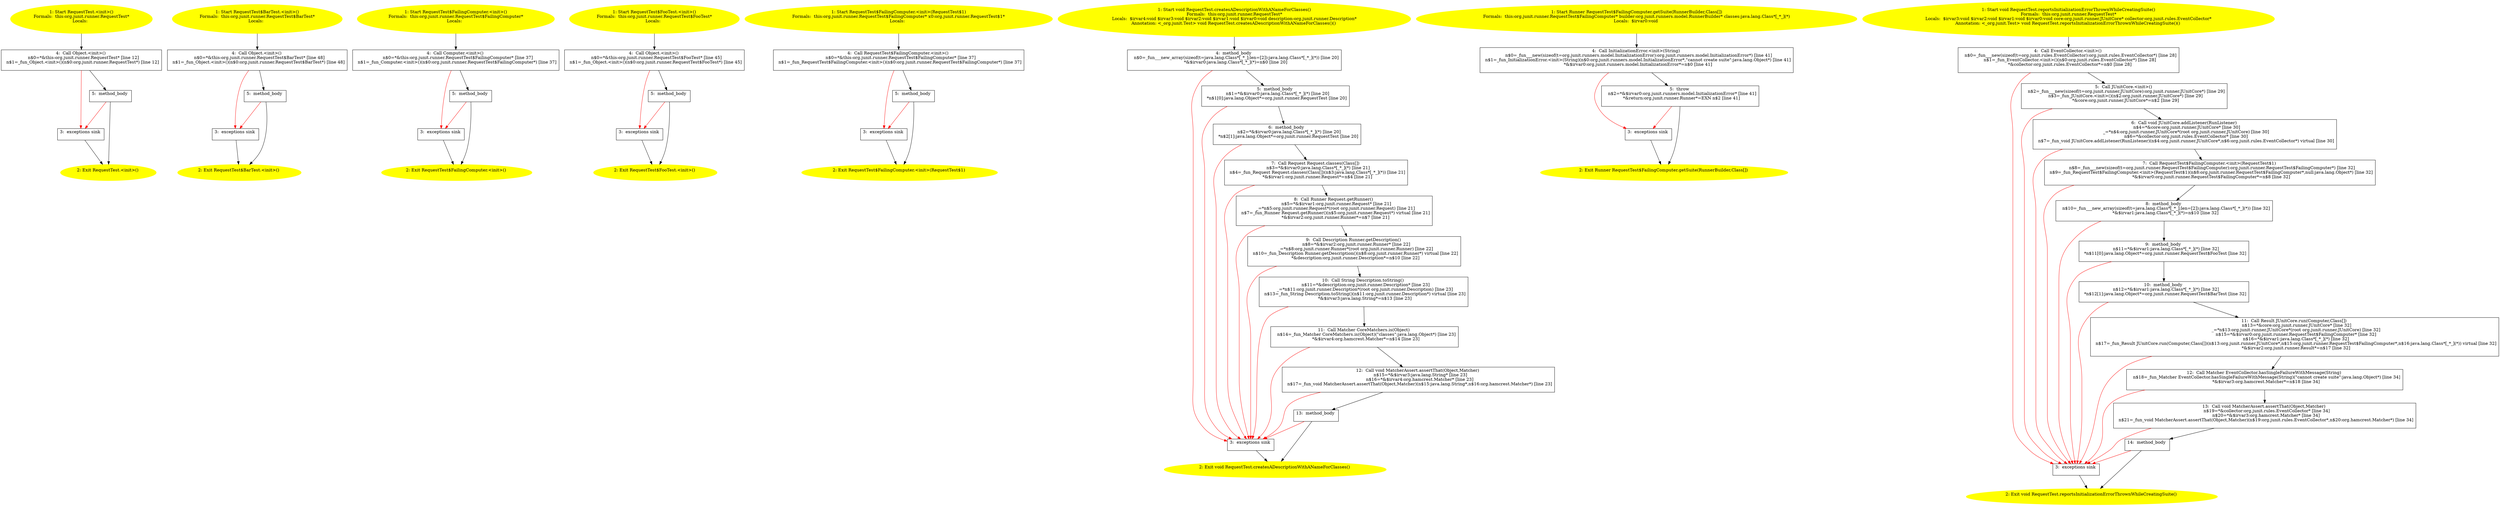 /* @generated */
digraph cfg {
"org.junit.runner.RequestTest.<init>().21ab30c5574d261175be6ecfb6439cbe_1" [label="1: Start RequestTest.<init>()\nFormals:  this:org.junit.runner.RequestTest*\nLocals:  \n  " color=yellow style=filled]
	

	 "org.junit.runner.RequestTest.<init>().21ab30c5574d261175be6ecfb6439cbe_1" -> "org.junit.runner.RequestTest.<init>().21ab30c5574d261175be6ecfb6439cbe_4" ;
"org.junit.runner.RequestTest.<init>().21ab30c5574d261175be6ecfb6439cbe_2" [label="2: Exit RequestTest.<init>() \n  " color=yellow style=filled]
	

"org.junit.runner.RequestTest.<init>().21ab30c5574d261175be6ecfb6439cbe_3" [label="3:  exceptions sink \n  " shape="box"]
	

	 "org.junit.runner.RequestTest.<init>().21ab30c5574d261175be6ecfb6439cbe_3" -> "org.junit.runner.RequestTest.<init>().21ab30c5574d261175be6ecfb6439cbe_2" ;
"org.junit.runner.RequestTest.<init>().21ab30c5574d261175be6ecfb6439cbe_4" [label="4:  Call Object.<init>() \n   n$0=*&this:org.junit.runner.RequestTest* [line 12]\n  n$1=_fun_Object.<init>()(n$0:org.junit.runner.RequestTest*) [line 12]\n " shape="box"]
	

	 "org.junit.runner.RequestTest.<init>().21ab30c5574d261175be6ecfb6439cbe_4" -> "org.junit.runner.RequestTest.<init>().21ab30c5574d261175be6ecfb6439cbe_5" ;
	 "org.junit.runner.RequestTest.<init>().21ab30c5574d261175be6ecfb6439cbe_4" -> "org.junit.runner.RequestTest.<init>().21ab30c5574d261175be6ecfb6439cbe_3" [color="red" ];
"org.junit.runner.RequestTest.<init>().21ab30c5574d261175be6ecfb6439cbe_5" [label="5:  method_body \n  " shape="box"]
	

	 "org.junit.runner.RequestTest.<init>().21ab30c5574d261175be6ecfb6439cbe_5" -> "org.junit.runner.RequestTest.<init>().21ab30c5574d261175be6ecfb6439cbe_2" ;
	 "org.junit.runner.RequestTest.<init>().21ab30c5574d261175be6ecfb6439cbe_5" -> "org.junit.runner.RequestTest.<init>().21ab30c5574d261175be6ecfb6439cbe_3" [color="red" ];
"org.junit.runner.RequestTest$BarTest.<init>().45fd7ce168c7093cc988aeb04282bd66_1" [label="1: Start RequestTest$BarTest.<init>()\nFormals:  this:org.junit.runner.RequestTest$BarTest*\nLocals:  \n  " color=yellow style=filled]
	

	 "org.junit.runner.RequestTest$BarTest.<init>().45fd7ce168c7093cc988aeb04282bd66_1" -> "org.junit.runner.RequestTest$BarTest.<init>().45fd7ce168c7093cc988aeb04282bd66_4" ;
"org.junit.runner.RequestTest$BarTest.<init>().45fd7ce168c7093cc988aeb04282bd66_2" [label="2: Exit RequestTest$BarTest.<init>() \n  " color=yellow style=filled]
	

"org.junit.runner.RequestTest$BarTest.<init>().45fd7ce168c7093cc988aeb04282bd66_3" [label="3:  exceptions sink \n  " shape="box"]
	

	 "org.junit.runner.RequestTest$BarTest.<init>().45fd7ce168c7093cc988aeb04282bd66_3" -> "org.junit.runner.RequestTest$BarTest.<init>().45fd7ce168c7093cc988aeb04282bd66_2" ;
"org.junit.runner.RequestTest$BarTest.<init>().45fd7ce168c7093cc988aeb04282bd66_4" [label="4:  Call Object.<init>() \n   n$0=*&this:org.junit.runner.RequestTest$BarTest* [line 48]\n  n$1=_fun_Object.<init>()(n$0:org.junit.runner.RequestTest$BarTest*) [line 48]\n " shape="box"]
	

	 "org.junit.runner.RequestTest$BarTest.<init>().45fd7ce168c7093cc988aeb04282bd66_4" -> "org.junit.runner.RequestTest$BarTest.<init>().45fd7ce168c7093cc988aeb04282bd66_5" ;
	 "org.junit.runner.RequestTest$BarTest.<init>().45fd7ce168c7093cc988aeb04282bd66_4" -> "org.junit.runner.RequestTest$BarTest.<init>().45fd7ce168c7093cc988aeb04282bd66_3" [color="red" ];
"org.junit.runner.RequestTest$BarTest.<init>().45fd7ce168c7093cc988aeb04282bd66_5" [label="5:  method_body \n  " shape="box"]
	

	 "org.junit.runner.RequestTest$BarTest.<init>().45fd7ce168c7093cc988aeb04282bd66_5" -> "org.junit.runner.RequestTest$BarTest.<init>().45fd7ce168c7093cc988aeb04282bd66_2" ;
	 "org.junit.runner.RequestTest$BarTest.<init>().45fd7ce168c7093cc988aeb04282bd66_5" -> "org.junit.runner.RequestTest$BarTest.<init>().45fd7ce168c7093cc988aeb04282bd66_3" [color="red" ];
"org.junit.runner.RequestTest$FailingComputer.<init>().33ae9e4fc6982b2860ac89d5f79e9faa_1" [label="1: Start RequestTest$FailingComputer.<init>()\nFormals:  this:org.junit.runner.RequestTest$FailingComputer*\nLocals:  \n  " color=yellow style=filled]
	

	 "org.junit.runner.RequestTest$FailingComputer.<init>().33ae9e4fc6982b2860ac89d5f79e9faa_1" -> "org.junit.runner.RequestTest$FailingComputer.<init>().33ae9e4fc6982b2860ac89d5f79e9faa_4" ;
"org.junit.runner.RequestTest$FailingComputer.<init>().33ae9e4fc6982b2860ac89d5f79e9faa_2" [label="2: Exit RequestTest$FailingComputer.<init>() \n  " color=yellow style=filled]
	

"org.junit.runner.RequestTest$FailingComputer.<init>().33ae9e4fc6982b2860ac89d5f79e9faa_3" [label="3:  exceptions sink \n  " shape="box"]
	

	 "org.junit.runner.RequestTest$FailingComputer.<init>().33ae9e4fc6982b2860ac89d5f79e9faa_3" -> "org.junit.runner.RequestTest$FailingComputer.<init>().33ae9e4fc6982b2860ac89d5f79e9faa_2" ;
"org.junit.runner.RequestTest$FailingComputer.<init>().33ae9e4fc6982b2860ac89d5f79e9faa_4" [label="4:  Call Computer.<init>() \n   n$0=*&this:org.junit.runner.RequestTest$FailingComputer* [line 37]\n  n$1=_fun_Computer.<init>()(n$0:org.junit.runner.RequestTest$FailingComputer*) [line 37]\n " shape="box"]
	

	 "org.junit.runner.RequestTest$FailingComputer.<init>().33ae9e4fc6982b2860ac89d5f79e9faa_4" -> "org.junit.runner.RequestTest$FailingComputer.<init>().33ae9e4fc6982b2860ac89d5f79e9faa_5" ;
	 "org.junit.runner.RequestTest$FailingComputer.<init>().33ae9e4fc6982b2860ac89d5f79e9faa_4" -> "org.junit.runner.RequestTest$FailingComputer.<init>().33ae9e4fc6982b2860ac89d5f79e9faa_3" [color="red" ];
"org.junit.runner.RequestTest$FailingComputer.<init>().33ae9e4fc6982b2860ac89d5f79e9faa_5" [label="5:  method_body \n  " shape="box"]
	

	 "org.junit.runner.RequestTest$FailingComputer.<init>().33ae9e4fc6982b2860ac89d5f79e9faa_5" -> "org.junit.runner.RequestTest$FailingComputer.<init>().33ae9e4fc6982b2860ac89d5f79e9faa_2" ;
	 "org.junit.runner.RequestTest$FailingComputer.<init>().33ae9e4fc6982b2860ac89d5f79e9faa_5" -> "org.junit.runner.RequestTest$FailingComputer.<init>().33ae9e4fc6982b2860ac89d5f79e9faa_3" [color="red" ];
"org.junit.runner.RequestTest$FooTest.<init>().15e042d5a32e45597ed57b12c9dc5470_1" [label="1: Start RequestTest$FooTest.<init>()\nFormals:  this:org.junit.runner.RequestTest$FooTest*\nLocals:  \n  " color=yellow style=filled]
	

	 "org.junit.runner.RequestTest$FooTest.<init>().15e042d5a32e45597ed57b12c9dc5470_1" -> "org.junit.runner.RequestTest$FooTest.<init>().15e042d5a32e45597ed57b12c9dc5470_4" ;
"org.junit.runner.RequestTest$FooTest.<init>().15e042d5a32e45597ed57b12c9dc5470_2" [label="2: Exit RequestTest$FooTest.<init>() \n  " color=yellow style=filled]
	

"org.junit.runner.RequestTest$FooTest.<init>().15e042d5a32e45597ed57b12c9dc5470_3" [label="3:  exceptions sink \n  " shape="box"]
	

	 "org.junit.runner.RequestTest$FooTest.<init>().15e042d5a32e45597ed57b12c9dc5470_3" -> "org.junit.runner.RequestTest$FooTest.<init>().15e042d5a32e45597ed57b12c9dc5470_2" ;
"org.junit.runner.RequestTest$FooTest.<init>().15e042d5a32e45597ed57b12c9dc5470_4" [label="4:  Call Object.<init>() \n   n$0=*&this:org.junit.runner.RequestTest$FooTest* [line 45]\n  n$1=_fun_Object.<init>()(n$0:org.junit.runner.RequestTest$FooTest*) [line 45]\n " shape="box"]
	

	 "org.junit.runner.RequestTest$FooTest.<init>().15e042d5a32e45597ed57b12c9dc5470_4" -> "org.junit.runner.RequestTest$FooTest.<init>().15e042d5a32e45597ed57b12c9dc5470_5" ;
	 "org.junit.runner.RequestTest$FooTest.<init>().15e042d5a32e45597ed57b12c9dc5470_4" -> "org.junit.runner.RequestTest$FooTest.<init>().15e042d5a32e45597ed57b12c9dc5470_3" [color="red" ];
"org.junit.runner.RequestTest$FooTest.<init>().15e042d5a32e45597ed57b12c9dc5470_5" [label="5:  method_body \n  " shape="box"]
	

	 "org.junit.runner.RequestTest$FooTest.<init>().15e042d5a32e45597ed57b12c9dc5470_5" -> "org.junit.runner.RequestTest$FooTest.<init>().15e042d5a32e45597ed57b12c9dc5470_2" ;
	 "org.junit.runner.RequestTest$FooTest.<init>().15e042d5a32e45597ed57b12c9dc5470_5" -> "org.junit.runner.RequestTest$FooTest.<init>().15e042d5a32e45597ed57b12c9dc5470_3" [color="red" ];
"org.junit.runner.RequestTest$FailingComputer.<init>(org.junit.runner.RequestTest$1).10d68e28b90e9caeb2f589ca53d341cb_1" [label="1: Start RequestTest$FailingComputer.<init>(RequestTest$1)\nFormals:  this:org.junit.runner.RequestTest$FailingComputer* x0:org.junit.runner.RequestTest$1*\nLocals:  \n  " color=yellow style=filled]
	

	 "org.junit.runner.RequestTest$FailingComputer.<init>(org.junit.runner.RequestTest$1).10d68e28b90e9caeb2f589ca53d341cb_1" -> "org.junit.runner.RequestTest$FailingComputer.<init>(org.junit.runner.RequestTest$1).10d68e28b90e9caeb2f589ca53d341cb_4" ;
"org.junit.runner.RequestTest$FailingComputer.<init>(org.junit.runner.RequestTest$1).10d68e28b90e9caeb2f589ca53d341cb_2" [label="2: Exit RequestTest$FailingComputer.<init>(RequestTest$1) \n  " color=yellow style=filled]
	

"org.junit.runner.RequestTest$FailingComputer.<init>(org.junit.runner.RequestTest$1).10d68e28b90e9caeb2f589ca53d341cb_3" [label="3:  exceptions sink \n  " shape="box"]
	

	 "org.junit.runner.RequestTest$FailingComputer.<init>(org.junit.runner.RequestTest$1).10d68e28b90e9caeb2f589ca53d341cb_3" -> "org.junit.runner.RequestTest$FailingComputer.<init>(org.junit.runner.RequestTest$1).10d68e28b90e9caeb2f589ca53d341cb_2" ;
"org.junit.runner.RequestTest$FailingComputer.<init>(org.junit.runner.RequestTest$1).10d68e28b90e9caeb2f589ca53d341cb_4" [label="4:  Call RequestTest$FailingComputer.<init>() \n   n$0=*&this:org.junit.runner.RequestTest$FailingComputer* [line 37]\n  n$1=_fun_RequestTest$FailingComputer.<init>()(n$0:org.junit.runner.RequestTest$FailingComputer*) [line 37]\n " shape="box"]
	

	 "org.junit.runner.RequestTest$FailingComputer.<init>(org.junit.runner.RequestTest$1).10d68e28b90e9caeb2f589ca53d341cb_4" -> "org.junit.runner.RequestTest$FailingComputer.<init>(org.junit.runner.RequestTest$1).10d68e28b90e9caeb2f589ca53d341cb_5" ;
	 "org.junit.runner.RequestTest$FailingComputer.<init>(org.junit.runner.RequestTest$1).10d68e28b90e9caeb2f589ca53d341cb_4" -> "org.junit.runner.RequestTest$FailingComputer.<init>(org.junit.runner.RequestTest$1).10d68e28b90e9caeb2f589ca53d341cb_3" [color="red" ];
"org.junit.runner.RequestTest$FailingComputer.<init>(org.junit.runner.RequestTest$1).10d68e28b90e9caeb2f589ca53d341cb_5" [label="5:  method_body \n  " shape="box"]
	

	 "org.junit.runner.RequestTest$FailingComputer.<init>(org.junit.runner.RequestTest$1).10d68e28b90e9caeb2f589ca53d341cb_5" -> "org.junit.runner.RequestTest$FailingComputer.<init>(org.junit.runner.RequestTest$1).10d68e28b90e9caeb2f589ca53d341cb_2" ;
	 "org.junit.runner.RequestTest$FailingComputer.<init>(org.junit.runner.RequestTest$1).10d68e28b90e9caeb2f589ca53d341cb_5" -> "org.junit.runner.RequestTest$FailingComputer.<init>(org.junit.runner.RequestTest$1).10d68e28b90e9caeb2f589ca53d341cb_3" [color="red" ];
"org.junit.runner.RequestTest.createsADescriptionWithANameForClasses():void.e3994c2b65a0fd8f9523407d241053b9_1" [label="1: Start void RequestTest.createsADescriptionWithANameForClasses()\nFormals:  this:org.junit.runner.RequestTest*\nLocals:  $irvar4:void $irvar3:void $irvar2:void $irvar1:void $irvar0:void description:org.junit.runner.Description*\nAnnotation: <_org.junit.Test> void RequestTest.createsADescriptionWithANameForClasses()() \n  " color=yellow style=filled]
	

	 "org.junit.runner.RequestTest.createsADescriptionWithANameForClasses():void.e3994c2b65a0fd8f9523407d241053b9_1" -> "org.junit.runner.RequestTest.createsADescriptionWithANameForClasses():void.e3994c2b65a0fd8f9523407d241053b9_4" ;
"org.junit.runner.RequestTest.createsADescriptionWithANameForClasses():void.e3994c2b65a0fd8f9523407d241053b9_2" [label="2: Exit void RequestTest.createsADescriptionWithANameForClasses() \n  " color=yellow style=filled]
	

"org.junit.runner.RequestTest.createsADescriptionWithANameForClasses():void.e3994c2b65a0fd8f9523407d241053b9_3" [label="3:  exceptions sink \n  " shape="box"]
	

	 "org.junit.runner.RequestTest.createsADescriptionWithANameForClasses():void.e3994c2b65a0fd8f9523407d241053b9_3" -> "org.junit.runner.RequestTest.createsADescriptionWithANameForClasses():void.e3994c2b65a0fd8f9523407d241053b9_2" ;
"org.junit.runner.RequestTest.createsADescriptionWithANameForClasses():void.e3994c2b65a0fd8f9523407d241053b9_4" [label="4:  method_body \n   n$0=_fun___new_array(sizeof(t=java.lang.Class*[_*_];len=[2]):java.lang.Class*[_*_](*)) [line 20]\n  *&$irvar0:java.lang.Class*[_*_](*)=n$0 [line 20]\n " shape="box"]
	

	 "org.junit.runner.RequestTest.createsADescriptionWithANameForClasses():void.e3994c2b65a0fd8f9523407d241053b9_4" -> "org.junit.runner.RequestTest.createsADescriptionWithANameForClasses():void.e3994c2b65a0fd8f9523407d241053b9_5" ;
	 "org.junit.runner.RequestTest.createsADescriptionWithANameForClasses():void.e3994c2b65a0fd8f9523407d241053b9_4" -> "org.junit.runner.RequestTest.createsADescriptionWithANameForClasses():void.e3994c2b65a0fd8f9523407d241053b9_3" [color="red" ];
"org.junit.runner.RequestTest.createsADescriptionWithANameForClasses():void.e3994c2b65a0fd8f9523407d241053b9_5" [label="5:  method_body \n   n$1=*&$irvar0:java.lang.Class*[_*_](*) [line 20]\n  *n$1[0]:java.lang.Object*=org.junit.runner.RequestTest [line 20]\n " shape="box"]
	

	 "org.junit.runner.RequestTest.createsADescriptionWithANameForClasses():void.e3994c2b65a0fd8f9523407d241053b9_5" -> "org.junit.runner.RequestTest.createsADescriptionWithANameForClasses():void.e3994c2b65a0fd8f9523407d241053b9_6" ;
	 "org.junit.runner.RequestTest.createsADescriptionWithANameForClasses():void.e3994c2b65a0fd8f9523407d241053b9_5" -> "org.junit.runner.RequestTest.createsADescriptionWithANameForClasses():void.e3994c2b65a0fd8f9523407d241053b9_3" [color="red" ];
"org.junit.runner.RequestTest.createsADescriptionWithANameForClasses():void.e3994c2b65a0fd8f9523407d241053b9_6" [label="6:  method_body \n   n$2=*&$irvar0:java.lang.Class*[_*_](*) [line 20]\n  *n$2[1]:java.lang.Object*=org.junit.runner.RequestTest [line 20]\n " shape="box"]
	

	 "org.junit.runner.RequestTest.createsADescriptionWithANameForClasses():void.e3994c2b65a0fd8f9523407d241053b9_6" -> "org.junit.runner.RequestTest.createsADescriptionWithANameForClasses():void.e3994c2b65a0fd8f9523407d241053b9_7" ;
	 "org.junit.runner.RequestTest.createsADescriptionWithANameForClasses():void.e3994c2b65a0fd8f9523407d241053b9_6" -> "org.junit.runner.RequestTest.createsADescriptionWithANameForClasses():void.e3994c2b65a0fd8f9523407d241053b9_3" [color="red" ];
"org.junit.runner.RequestTest.createsADescriptionWithANameForClasses():void.e3994c2b65a0fd8f9523407d241053b9_7" [label="7:  Call Request Request.classes(Class[]) \n   n$3=*&$irvar0:java.lang.Class*[_*_](*) [line 21]\n  n$4=_fun_Request Request.classes(Class[])(n$3:java.lang.Class*[_*_](*)) [line 21]\n  *&$irvar1:org.junit.runner.Request*=n$4 [line 21]\n " shape="box"]
	

	 "org.junit.runner.RequestTest.createsADescriptionWithANameForClasses():void.e3994c2b65a0fd8f9523407d241053b9_7" -> "org.junit.runner.RequestTest.createsADescriptionWithANameForClasses():void.e3994c2b65a0fd8f9523407d241053b9_8" ;
	 "org.junit.runner.RequestTest.createsADescriptionWithANameForClasses():void.e3994c2b65a0fd8f9523407d241053b9_7" -> "org.junit.runner.RequestTest.createsADescriptionWithANameForClasses():void.e3994c2b65a0fd8f9523407d241053b9_3" [color="red" ];
"org.junit.runner.RequestTest.createsADescriptionWithANameForClasses():void.e3994c2b65a0fd8f9523407d241053b9_8" [label="8:  Call Runner Request.getRunner() \n   n$5=*&$irvar1:org.junit.runner.Request* [line 21]\n  _=*n$5:org.junit.runner.Request*(root org.junit.runner.Request) [line 21]\n  n$7=_fun_Runner Request.getRunner()(n$5:org.junit.runner.Request*) virtual [line 21]\n  *&$irvar2:org.junit.runner.Runner*=n$7 [line 21]\n " shape="box"]
	

	 "org.junit.runner.RequestTest.createsADescriptionWithANameForClasses():void.e3994c2b65a0fd8f9523407d241053b9_8" -> "org.junit.runner.RequestTest.createsADescriptionWithANameForClasses():void.e3994c2b65a0fd8f9523407d241053b9_9" ;
	 "org.junit.runner.RequestTest.createsADescriptionWithANameForClasses():void.e3994c2b65a0fd8f9523407d241053b9_8" -> "org.junit.runner.RequestTest.createsADescriptionWithANameForClasses():void.e3994c2b65a0fd8f9523407d241053b9_3" [color="red" ];
"org.junit.runner.RequestTest.createsADescriptionWithANameForClasses():void.e3994c2b65a0fd8f9523407d241053b9_9" [label="9:  Call Description Runner.getDescription() \n   n$8=*&$irvar2:org.junit.runner.Runner* [line 22]\n  _=*n$8:org.junit.runner.Runner*(root org.junit.runner.Runner) [line 22]\n  n$10=_fun_Description Runner.getDescription()(n$8:org.junit.runner.Runner*) virtual [line 22]\n  *&description:org.junit.runner.Description*=n$10 [line 22]\n " shape="box"]
	

	 "org.junit.runner.RequestTest.createsADescriptionWithANameForClasses():void.e3994c2b65a0fd8f9523407d241053b9_9" -> "org.junit.runner.RequestTest.createsADescriptionWithANameForClasses():void.e3994c2b65a0fd8f9523407d241053b9_10" ;
	 "org.junit.runner.RequestTest.createsADescriptionWithANameForClasses():void.e3994c2b65a0fd8f9523407d241053b9_9" -> "org.junit.runner.RequestTest.createsADescriptionWithANameForClasses():void.e3994c2b65a0fd8f9523407d241053b9_3" [color="red" ];
"org.junit.runner.RequestTest.createsADescriptionWithANameForClasses():void.e3994c2b65a0fd8f9523407d241053b9_10" [label="10:  Call String Description.toString() \n   n$11=*&description:org.junit.runner.Description* [line 23]\n  _=*n$11:org.junit.runner.Description*(root org.junit.runner.Description) [line 23]\n  n$13=_fun_String Description.toString()(n$11:org.junit.runner.Description*) virtual [line 23]\n  *&$irvar3:java.lang.String*=n$13 [line 23]\n " shape="box"]
	

	 "org.junit.runner.RequestTest.createsADescriptionWithANameForClasses():void.e3994c2b65a0fd8f9523407d241053b9_10" -> "org.junit.runner.RequestTest.createsADescriptionWithANameForClasses():void.e3994c2b65a0fd8f9523407d241053b9_11" ;
	 "org.junit.runner.RequestTest.createsADescriptionWithANameForClasses():void.e3994c2b65a0fd8f9523407d241053b9_10" -> "org.junit.runner.RequestTest.createsADescriptionWithANameForClasses():void.e3994c2b65a0fd8f9523407d241053b9_3" [color="red" ];
"org.junit.runner.RequestTest.createsADescriptionWithANameForClasses():void.e3994c2b65a0fd8f9523407d241053b9_11" [label="11:  Call Matcher CoreMatchers.is(Object) \n   n$14=_fun_Matcher CoreMatchers.is(Object)(\"classes\":java.lang.Object*) [line 23]\n  *&$irvar4:org.hamcrest.Matcher*=n$14 [line 23]\n " shape="box"]
	

	 "org.junit.runner.RequestTest.createsADescriptionWithANameForClasses():void.e3994c2b65a0fd8f9523407d241053b9_11" -> "org.junit.runner.RequestTest.createsADescriptionWithANameForClasses():void.e3994c2b65a0fd8f9523407d241053b9_12" ;
	 "org.junit.runner.RequestTest.createsADescriptionWithANameForClasses():void.e3994c2b65a0fd8f9523407d241053b9_11" -> "org.junit.runner.RequestTest.createsADescriptionWithANameForClasses():void.e3994c2b65a0fd8f9523407d241053b9_3" [color="red" ];
"org.junit.runner.RequestTest.createsADescriptionWithANameForClasses():void.e3994c2b65a0fd8f9523407d241053b9_12" [label="12:  Call void MatcherAssert.assertThat(Object,Matcher) \n   n$15=*&$irvar3:java.lang.String* [line 23]\n  n$16=*&$irvar4:org.hamcrest.Matcher* [line 23]\n  n$17=_fun_void MatcherAssert.assertThat(Object,Matcher)(n$15:java.lang.String*,n$16:org.hamcrest.Matcher*) [line 23]\n " shape="box"]
	

	 "org.junit.runner.RequestTest.createsADescriptionWithANameForClasses():void.e3994c2b65a0fd8f9523407d241053b9_12" -> "org.junit.runner.RequestTest.createsADescriptionWithANameForClasses():void.e3994c2b65a0fd8f9523407d241053b9_13" ;
	 "org.junit.runner.RequestTest.createsADescriptionWithANameForClasses():void.e3994c2b65a0fd8f9523407d241053b9_12" -> "org.junit.runner.RequestTest.createsADescriptionWithANameForClasses():void.e3994c2b65a0fd8f9523407d241053b9_3" [color="red" ];
"org.junit.runner.RequestTest.createsADescriptionWithANameForClasses():void.e3994c2b65a0fd8f9523407d241053b9_13" [label="13:  method_body \n  " shape="box"]
	

	 "org.junit.runner.RequestTest.createsADescriptionWithANameForClasses():void.e3994c2b65a0fd8f9523407d241053b9_13" -> "org.junit.runner.RequestTest.createsADescriptionWithANameForClasses():void.e3994c2b65a0fd8f9523407d241053b9_2" ;
	 "org.junit.runner.RequestTest.createsADescriptionWithANameForClasses():void.e3994c2b65a0fd8f9523407d241053b9_13" -> "org.junit.runner.RequestTest.createsADescriptionWithANameForClasses():void.e3994c2b65a0fd8f9523407d241053b9_3" [color="red" ];
"org.junit.runner.RequestTest$FailingComputer.getSuite(org.junit.runners.model.RunnerBuilder,java.lan.f67eaeaa634cef27527c3b89a41fae3c_1" [label="1: Start Runner RequestTest$FailingComputer.getSuite(RunnerBuilder,Class[])\nFormals:  this:org.junit.runner.RequestTest$FailingComputer* builder:org.junit.runners.model.RunnerBuilder* classes:java.lang.Class*[_*_](*)\nLocals:  $irvar0:void \n  " color=yellow style=filled]
	

	 "org.junit.runner.RequestTest$FailingComputer.getSuite(org.junit.runners.model.RunnerBuilder,java.lan.f67eaeaa634cef27527c3b89a41fae3c_1" -> "org.junit.runner.RequestTest$FailingComputer.getSuite(org.junit.runners.model.RunnerBuilder,java.lan.f67eaeaa634cef27527c3b89a41fae3c_4" ;
"org.junit.runner.RequestTest$FailingComputer.getSuite(org.junit.runners.model.RunnerBuilder,java.lan.f67eaeaa634cef27527c3b89a41fae3c_2" [label="2: Exit Runner RequestTest$FailingComputer.getSuite(RunnerBuilder,Class[]) \n  " color=yellow style=filled]
	

"org.junit.runner.RequestTest$FailingComputer.getSuite(org.junit.runners.model.RunnerBuilder,java.lan.f67eaeaa634cef27527c3b89a41fae3c_3" [label="3:  exceptions sink \n  " shape="box"]
	

	 "org.junit.runner.RequestTest$FailingComputer.getSuite(org.junit.runners.model.RunnerBuilder,java.lan.f67eaeaa634cef27527c3b89a41fae3c_3" -> "org.junit.runner.RequestTest$FailingComputer.getSuite(org.junit.runners.model.RunnerBuilder,java.lan.f67eaeaa634cef27527c3b89a41fae3c_2" ;
"org.junit.runner.RequestTest$FailingComputer.getSuite(org.junit.runners.model.RunnerBuilder,java.lan.f67eaeaa634cef27527c3b89a41fae3c_4" [label="4:  Call InitializationError.<init>(String) \n   n$0=_fun___new(sizeof(t=org.junit.runners.model.InitializationError):org.junit.runners.model.InitializationError*) [line 41]\n  n$1=_fun_InitializationError.<init>(String)(n$0:org.junit.runners.model.InitializationError*,\"cannot create suite\":java.lang.Object*) [line 41]\n  *&$irvar0:org.junit.runners.model.InitializationError*=n$0 [line 41]\n " shape="box"]
	

	 "org.junit.runner.RequestTest$FailingComputer.getSuite(org.junit.runners.model.RunnerBuilder,java.lan.f67eaeaa634cef27527c3b89a41fae3c_4" -> "org.junit.runner.RequestTest$FailingComputer.getSuite(org.junit.runners.model.RunnerBuilder,java.lan.f67eaeaa634cef27527c3b89a41fae3c_5" ;
	 "org.junit.runner.RequestTest$FailingComputer.getSuite(org.junit.runners.model.RunnerBuilder,java.lan.f67eaeaa634cef27527c3b89a41fae3c_4" -> "org.junit.runner.RequestTest$FailingComputer.getSuite(org.junit.runners.model.RunnerBuilder,java.lan.f67eaeaa634cef27527c3b89a41fae3c_3" [color="red" ];
"org.junit.runner.RequestTest$FailingComputer.getSuite(org.junit.runners.model.RunnerBuilder,java.lan.f67eaeaa634cef27527c3b89a41fae3c_5" [label="5:  throw \n   n$2=*&$irvar0:org.junit.runners.model.InitializationError* [line 41]\n  *&return:org.junit.runner.Runner*=EXN n$2 [line 41]\n " shape="box"]
	

	 "org.junit.runner.RequestTest$FailingComputer.getSuite(org.junit.runners.model.RunnerBuilder,java.lan.f67eaeaa634cef27527c3b89a41fae3c_5" -> "org.junit.runner.RequestTest$FailingComputer.getSuite(org.junit.runners.model.RunnerBuilder,java.lan.f67eaeaa634cef27527c3b89a41fae3c_2" ;
	 "org.junit.runner.RequestTest$FailingComputer.getSuite(org.junit.runners.model.RunnerBuilder,java.lan.f67eaeaa634cef27527c3b89a41fae3c_5" -> "org.junit.runner.RequestTest$FailingComputer.getSuite(org.junit.runners.model.RunnerBuilder,java.lan.f67eaeaa634cef27527c3b89a41fae3c_3" [color="red" ];
"org.junit.runner.RequestTest.reportsInitializationErrorThrownWhileCreatingSuite():void.0c0df228af8160f2aac7946dda9a0ef4_1" [label="1: Start void RequestTest.reportsInitializationErrorThrownWhileCreatingSuite()\nFormals:  this:org.junit.runner.RequestTest*\nLocals:  $irvar3:void $irvar2:void $irvar1:void $irvar0:void core:org.junit.runner.JUnitCore* collector:org.junit.rules.EventCollector*\nAnnotation: <_org.junit.Test> void RequestTest.reportsInitializationErrorThrownWhileCreatingSuite()() \n  " color=yellow style=filled]
	

	 "org.junit.runner.RequestTest.reportsInitializationErrorThrownWhileCreatingSuite():void.0c0df228af8160f2aac7946dda9a0ef4_1" -> "org.junit.runner.RequestTest.reportsInitializationErrorThrownWhileCreatingSuite():void.0c0df228af8160f2aac7946dda9a0ef4_4" ;
"org.junit.runner.RequestTest.reportsInitializationErrorThrownWhileCreatingSuite():void.0c0df228af8160f2aac7946dda9a0ef4_2" [label="2: Exit void RequestTest.reportsInitializationErrorThrownWhileCreatingSuite() \n  " color=yellow style=filled]
	

"org.junit.runner.RequestTest.reportsInitializationErrorThrownWhileCreatingSuite():void.0c0df228af8160f2aac7946dda9a0ef4_3" [label="3:  exceptions sink \n  " shape="box"]
	

	 "org.junit.runner.RequestTest.reportsInitializationErrorThrownWhileCreatingSuite():void.0c0df228af8160f2aac7946dda9a0ef4_3" -> "org.junit.runner.RequestTest.reportsInitializationErrorThrownWhileCreatingSuite():void.0c0df228af8160f2aac7946dda9a0ef4_2" ;
"org.junit.runner.RequestTest.reportsInitializationErrorThrownWhileCreatingSuite():void.0c0df228af8160f2aac7946dda9a0ef4_4" [label="4:  Call EventCollector.<init>() \n   n$0=_fun___new(sizeof(t=org.junit.rules.EventCollector):org.junit.rules.EventCollector*) [line 28]\n  n$1=_fun_EventCollector.<init>()(n$0:org.junit.rules.EventCollector*) [line 28]\n  *&collector:org.junit.rules.EventCollector*=n$0 [line 28]\n " shape="box"]
	

	 "org.junit.runner.RequestTest.reportsInitializationErrorThrownWhileCreatingSuite():void.0c0df228af8160f2aac7946dda9a0ef4_4" -> "org.junit.runner.RequestTest.reportsInitializationErrorThrownWhileCreatingSuite():void.0c0df228af8160f2aac7946dda9a0ef4_5" ;
	 "org.junit.runner.RequestTest.reportsInitializationErrorThrownWhileCreatingSuite():void.0c0df228af8160f2aac7946dda9a0ef4_4" -> "org.junit.runner.RequestTest.reportsInitializationErrorThrownWhileCreatingSuite():void.0c0df228af8160f2aac7946dda9a0ef4_3" [color="red" ];
"org.junit.runner.RequestTest.reportsInitializationErrorThrownWhileCreatingSuite():void.0c0df228af8160f2aac7946dda9a0ef4_5" [label="5:  Call JUnitCore.<init>() \n   n$2=_fun___new(sizeof(t=org.junit.runner.JUnitCore):org.junit.runner.JUnitCore*) [line 29]\n  n$3=_fun_JUnitCore.<init>()(n$2:org.junit.runner.JUnitCore*) [line 29]\n  *&core:org.junit.runner.JUnitCore*=n$2 [line 29]\n " shape="box"]
	

	 "org.junit.runner.RequestTest.reportsInitializationErrorThrownWhileCreatingSuite():void.0c0df228af8160f2aac7946dda9a0ef4_5" -> "org.junit.runner.RequestTest.reportsInitializationErrorThrownWhileCreatingSuite():void.0c0df228af8160f2aac7946dda9a0ef4_6" ;
	 "org.junit.runner.RequestTest.reportsInitializationErrorThrownWhileCreatingSuite():void.0c0df228af8160f2aac7946dda9a0ef4_5" -> "org.junit.runner.RequestTest.reportsInitializationErrorThrownWhileCreatingSuite():void.0c0df228af8160f2aac7946dda9a0ef4_3" [color="red" ];
"org.junit.runner.RequestTest.reportsInitializationErrorThrownWhileCreatingSuite():void.0c0df228af8160f2aac7946dda9a0ef4_6" [label="6:  Call void JUnitCore.addListener(RunListener) \n   n$4=*&core:org.junit.runner.JUnitCore* [line 30]\n  _=*n$4:org.junit.runner.JUnitCore*(root org.junit.runner.JUnitCore) [line 30]\n  n$6=*&collector:org.junit.rules.EventCollector* [line 30]\n  n$7=_fun_void JUnitCore.addListener(RunListener)(n$4:org.junit.runner.JUnitCore*,n$6:org.junit.rules.EventCollector*) virtual [line 30]\n " shape="box"]
	

	 "org.junit.runner.RequestTest.reportsInitializationErrorThrownWhileCreatingSuite():void.0c0df228af8160f2aac7946dda9a0ef4_6" -> "org.junit.runner.RequestTest.reportsInitializationErrorThrownWhileCreatingSuite():void.0c0df228af8160f2aac7946dda9a0ef4_7" ;
	 "org.junit.runner.RequestTest.reportsInitializationErrorThrownWhileCreatingSuite():void.0c0df228af8160f2aac7946dda9a0ef4_6" -> "org.junit.runner.RequestTest.reportsInitializationErrorThrownWhileCreatingSuite():void.0c0df228af8160f2aac7946dda9a0ef4_3" [color="red" ];
"org.junit.runner.RequestTest.reportsInitializationErrorThrownWhileCreatingSuite():void.0c0df228af8160f2aac7946dda9a0ef4_7" [label="7:  Call RequestTest$FailingComputer.<init>(RequestTest$1) \n   n$8=_fun___new(sizeof(t=org.junit.runner.RequestTest$FailingComputer):org.junit.runner.RequestTest$FailingComputer*) [line 32]\n  n$9=_fun_RequestTest$FailingComputer.<init>(RequestTest$1)(n$8:org.junit.runner.RequestTest$FailingComputer*,null:java.lang.Object*) [line 32]\n  *&$irvar0:org.junit.runner.RequestTest$FailingComputer*=n$8 [line 32]\n " shape="box"]
	

	 "org.junit.runner.RequestTest.reportsInitializationErrorThrownWhileCreatingSuite():void.0c0df228af8160f2aac7946dda9a0ef4_7" -> "org.junit.runner.RequestTest.reportsInitializationErrorThrownWhileCreatingSuite():void.0c0df228af8160f2aac7946dda9a0ef4_8" ;
	 "org.junit.runner.RequestTest.reportsInitializationErrorThrownWhileCreatingSuite():void.0c0df228af8160f2aac7946dda9a0ef4_7" -> "org.junit.runner.RequestTest.reportsInitializationErrorThrownWhileCreatingSuite():void.0c0df228af8160f2aac7946dda9a0ef4_3" [color="red" ];
"org.junit.runner.RequestTest.reportsInitializationErrorThrownWhileCreatingSuite():void.0c0df228af8160f2aac7946dda9a0ef4_8" [label="8:  method_body \n   n$10=_fun___new_array(sizeof(t=java.lang.Class*[_*_];len=[2]):java.lang.Class*[_*_](*)) [line 32]\n  *&$irvar1:java.lang.Class*[_*_](*)=n$10 [line 32]\n " shape="box"]
	

	 "org.junit.runner.RequestTest.reportsInitializationErrorThrownWhileCreatingSuite():void.0c0df228af8160f2aac7946dda9a0ef4_8" -> "org.junit.runner.RequestTest.reportsInitializationErrorThrownWhileCreatingSuite():void.0c0df228af8160f2aac7946dda9a0ef4_9" ;
	 "org.junit.runner.RequestTest.reportsInitializationErrorThrownWhileCreatingSuite():void.0c0df228af8160f2aac7946dda9a0ef4_8" -> "org.junit.runner.RequestTest.reportsInitializationErrorThrownWhileCreatingSuite():void.0c0df228af8160f2aac7946dda9a0ef4_3" [color="red" ];
"org.junit.runner.RequestTest.reportsInitializationErrorThrownWhileCreatingSuite():void.0c0df228af8160f2aac7946dda9a0ef4_9" [label="9:  method_body \n   n$11=*&$irvar1:java.lang.Class*[_*_](*) [line 32]\n  *n$11[0]:java.lang.Object*=org.junit.runner.RequestTest$FooTest [line 32]\n " shape="box"]
	

	 "org.junit.runner.RequestTest.reportsInitializationErrorThrownWhileCreatingSuite():void.0c0df228af8160f2aac7946dda9a0ef4_9" -> "org.junit.runner.RequestTest.reportsInitializationErrorThrownWhileCreatingSuite():void.0c0df228af8160f2aac7946dda9a0ef4_10" ;
	 "org.junit.runner.RequestTest.reportsInitializationErrorThrownWhileCreatingSuite():void.0c0df228af8160f2aac7946dda9a0ef4_9" -> "org.junit.runner.RequestTest.reportsInitializationErrorThrownWhileCreatingSuite():void.0c0df228af8160f2aac7946dda9a0ef4_3" [color="red" ];
"org.junit.runner.RequestTest.reportsInitializationErrorThrownWhileCreatingSuite():void.0c0df228af8160f2aac7946dda9a0ef4_10" [label="10:  method_body \n   n$12=*&$irvar1:java.lang.Class*[_*_](*) [line 32]\n  *n$12[1]:java.lang.Object*=org.junit.runner.RequestTest$BarTest [line 32]\n " shape="box"]
	

	 "org.junit.runner.RequestTest.reportsInitializationErrorThrownWhileCreatingSuite():void.0c0df228af8160f2aac7946dda9a0ef4_10" -> "org.junit.runner.RequestTest.reportsInitializationErrorThrownWhileCreatingSuite():void.0c0df228af8160f2aac7946dda9a0ef4_11" ;
	 "org.junit.runner.RequestTest.reportsInitializationErrorThrownWhileCreatingSuite():void.0c0df228af8160f2aac7946dda9a0ef4_10" -> "org.junit.runner.RequestTest.reportsInitializationErrorThrownWhileCreatingSuite():void.0c0df228af8160f2aac7946dda9a0ef4_3" [color="red" ];
"org.junit.runner.RequestTest.reportsInitializationErrorThrownWhileCreatingSuite():void.0c0df228af8160f2aac7946dda9a0ef4_11" [label="11:  Call Result JUnitCore.run(Computer,Class[]) \n   n$13=*&core:org.junit.runner.JUnitCore* [line 32]\n  _=*n$13:org.junit.runner.JUnitCore*(root org.junit.runner.JUnitCore) [line 32]\n  n$15=*&$irvar0:org.junit.runner.RequestTest$FailingComputer* [line 32]\n  n$16=*&$irvar1:java.lang.Class*[_*_](*) [line 32]\n  n$17=_fun_Result JUnitCore.run(Computer,Class[])(n$13:org.junit.runner.JUnitCore*,n$15:org.junit.runner.RequestTest$FailingComputer*,n$16:java.lang.Class*[_*_](*)) virtual [line 32]\n  *&$irvar2:org.junit.runner.Result*=n$17 [line 32]\n " shape="box"]
	

	 "org.junit.runner.RequestTest.reportsInitializationErrorThrownWhileCreatingSuite():void.0c0df228af8160f2aac7946dda9a0ef4_11" -> "org.junit.runner.RequestTest.reportsInitializationErrorThrownWhileCreatingSuite():void.0c0df228af8160f2aac7946dda9a0ef4_12" ;
	 "org.junit.runner.RequestTest.reportsInitializationErrorThrownWhileCreatingSuite():void.0c0df228af8160f2aac7946dda9a0ef4_11" -> "org.junit.runner.RequestTest.reportsInitializationErrorThrownWhileCreatingSuite():void.0c0df228af8160f2aac7946dda9a0ef4_3" [color="red" ];
"org.junit.runner.RequestTest.reportsInitializationErrorThrownWhileCreatingSuite():void.0c0df228af8160f2aac7946dda9a0ef4_12" [label="12:  Call Matcher EventCollector.hasSingleFailureWithMessage(String) \n   n$18=_fun_Matcher EventCollector.hasSingleFailureWithMessage(String)(\"cannot create suite\":java.lang.Object*) [line 34]\n  *&$irvar3:org.hamcrest.Matcher*=n$18 [line 34]\n " shape="box"]
	

	 "org.junit.runner.RequestTest.reportsInitializationErrorThrownWhileCreatingSuite():void.0c0df228af8160f2aac7946dda9a0ef4_12" -> "org.junit.runner.RequestTest.reportsInitializationErrorThrownWhileCreatingSuite():void.0c0df228af8160f2aac7946dda9a0ef4_13" ;
	 "org.junit.runner.RequestTest.reportsInitializationErrorThrownWhileCreatingSuite():void.0c0df228af8160f2aac7946dda9a0ef4_12" -> "org.junit.runner.RequestTest.reportsInitializationErrorThrownWhileCreatingSuite():void.0c0df228af8160f2aac7946dda9a0ef4_3" [color="red" ];
"org.junit.runner.RequestTest.reportsInitializationErrorThrownWhileCreatingSuite():void.0c0df228af8160f2aac7946dda9a0ef4_13" [label="13:  Call void MatcherAssert.assertThat(Object,Matcher) \n   n$19=*&collector:org.junit.rules.EventCollector* [line 34]\n  n$20=*&$irvar3:org.hamcrest.Matcher* [line 34]\n  n$21=_fun_void MatcherAssert.assertThat(Object,Matcher)(n$19:org.junit.rules.EventCollector*,n$20:org.hamcrest.Matcher*) [line 34]\n " shape="box"]
	

	 "org.junit.runner.RequestTest.reportsInitializationErrorThrownWhileCreatingSuite():void.0c0df228af8160f2aac7946dda9a0ef4_13" -> "org.junit.runner.RequestTest.reportsInitializationErrorThrownWhileCreatingSuite():void.0c0df228af8160f2aac7946dda9a0ef4_14" ;
	 "org.junit.runner.RequestTest.reportsInitializationErrorThrownWhileCreatingSuite():void.0c0df228af8160f2aac7946dda9a0ef4_13" -> "org.junit.runner.RequestTest.reportsInitializationErrorThrownWhileCreatingSuite():void.0c0df228af8160f2aac7946dda9a0ef4_3" [color="red" ];
"org.junit.runner.RequestTest.reportsInitializationErrorThrownWhileCreatingSuite():void.0c0df228af8160f2aac7946dda9a0ef4_14" [label="14:  method_body \n  " shape="box"]
	

	 "org.junit.runner.RequestTest.reportsInitializationErrorThrownWhileCreatingSuite():void.0c0df228af8160f2aac7946dda9a0ef4_14" -> "org.junit.runner.RequestTest.reportsInitializationErrorThrownWhileCreatingSuite():void.0c0df228af8160f2aac7946dda9a0ef4_2" ;
	 "org.junit.runner.RequestTest.reportsInitializationErrorThrownWhileCreatingSuite():void.0c0df228af8160f2aac7946dda9a0ef4_14" -> "org.junit.runner.RequestTest.reportsInitializationErrorThrownWhileCreatingSuite():void.0c0df228af8160f2aac7946dda9a0ef4_3" [color="red" ];
}
